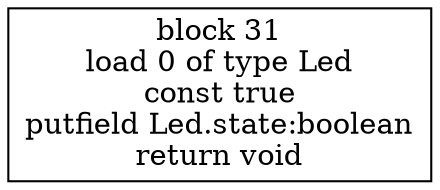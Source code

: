 digraph "Led.on():void" {
size = "11,7.5";
codeblock_31 [ shape = box, label = "block 31\nload 0 of type Led\nconst true\nputfield Led.state:boolean\nreturn void"];
}